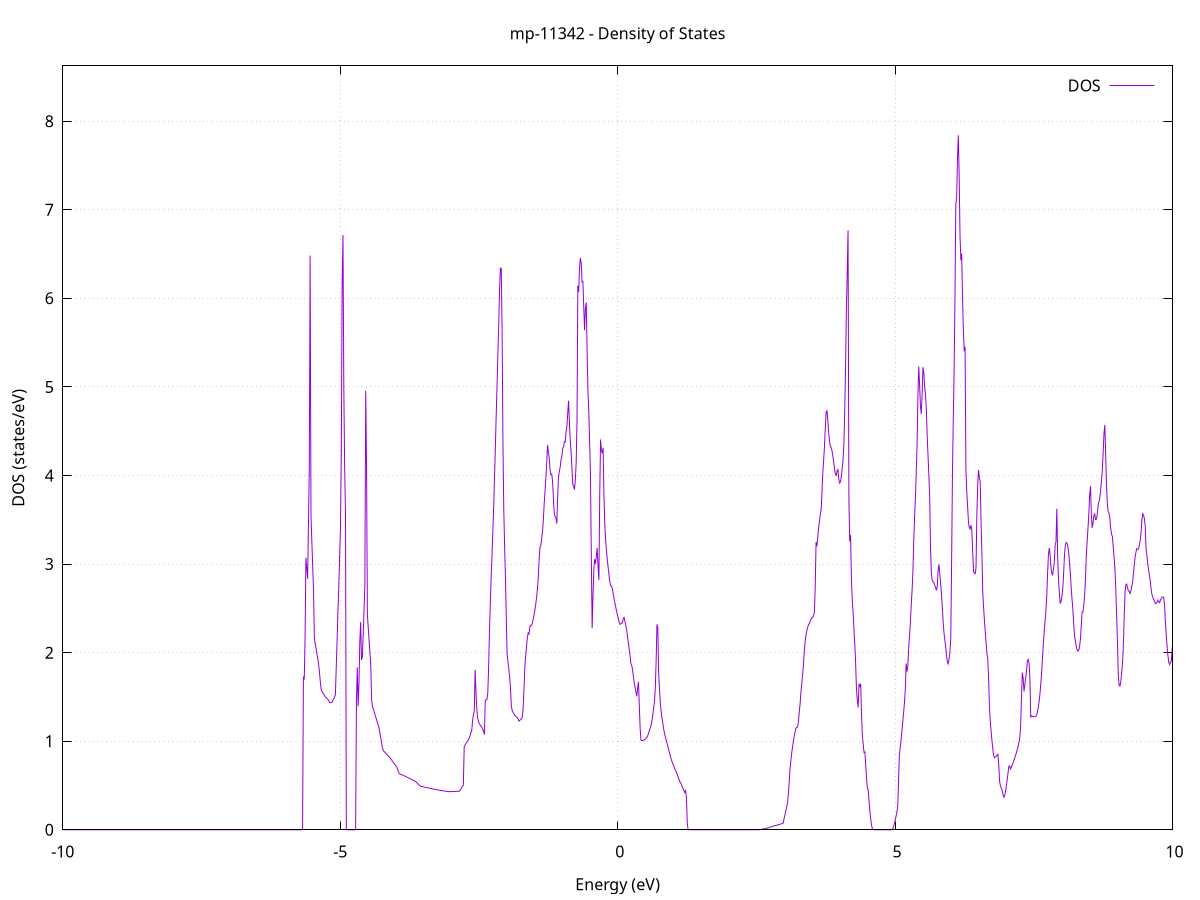set title 'mp-11342 - Density of States'
set xlabel 'Energy (eV)'
set ylabel 'DOS (states/eV)'
set grid
set xrange [-10:10]
set yrange [0:8.625]
set xzeroaxis lt -1
set terminal png size 800,600
set output 'mp-11342_dos_gnuplot.png'
plot '-' using 1:2 with lines title 'DOS'
-14.918000 0.000000
-14.902800 0.000000
-14.887700 0.000000
-14.872500 0.000000
-14.857300 0.000000
-14.842200 0.000000
-14.827000 0.000000
-14.811800 0.000000
-14.796600 0.000000
-14.781500 0.000000
-14.766300 0.000000
-14.751100 0.000000
-14.736000 0.000000
-14.720800 0.000000
-14.705600 0.000000
-14.690400 0.000000
-14.675300 0.000000
-14.660100 0.000000
-14.644900 0.000000
-14.629800 0.000000
-14.614600 0.000000
-14.599400 0.000000
-14.584200 0.000000
-14.569100 0.000000
-14.553900 0.000000
-14.538700 0.000000
-14.523500 0.000000
-14.508400 0.000000
-14.493200 0.000000
-14.478000 0.000000
-14.462900 0.000000
-14.447700 0.000000
-14.432500 0.000000
-14.417300 0.000000
-14.402200 0.000000
-14.387000 0.000000
-14.371800 0.000000
-14.356700 0.000000
-14.341500 0.000000
-14.326300 0.000000
-14.311100 0.000000
-14.296000 0.000000
-14.280800 0.000000
-14.265600 0.000000
-14.250500 0.000000
-14.235300 0.000000
-14.220100 0.000000
-14.204900 0.000000
-14.189800 0.000000
-14.174600 0.000000
-14.159400 0.000000
-14.144300 0.000000
-14.129100 0.000000
-14.113900 0.000000
-14.098700 0.000000
-14.083600 0.000000
-14.068400 0.000000
-14.053200 0.000000
-14.038100 0.000000
-14.022900 0.000000
-14.007700 0.000000
-13.992500 0.000000
-13.977400 0.000000
-13.962200 0.000000
-13.947000 0.000000
-13.931900 0.000000
-13.916700 0.000000
-13.901500 0.000000
-13.886300 0.000000
-13.871200 0.000000
-13.856000 0.000000
-13.840800 0.000000
-13.825700 0.000000
-13.810500 0.000000
-13.795300 0.000000
-13.780100 0.000000
-13.765000 0.000000
-13.749800 0.000000
-13.734600 0.000000
-13.719500 0.000000
-13.704300 0.000000
-13.689100 0.000000
-13.673900 0.000000
-13.658800 0.000000
-13.643600 0.000000
-13.628400 0.000000
-13.613300 0.000000
-13.598100 0.000000
-13.582900 0.000000
-13.567700 0.000000
-13.552600 0.000000
-13.537400 217.322900
-13.522200 25.692000
-13.507100 16.956600
-13.491900 14.582600
-13.476700 23.917200
-13.461500 52.432500
-13.446400 23.518900
-13.431200 36.843900
-13.416000 18.213000
-13.400800 13.084400
-13.385700 11.042200
-13.370500 9.347700
-13.355300 5.659400
-13.340200 4.090800
-13.325000 3.457600
-13.309800 111.935000
-13.294600 69.705600
-13.279500 142.794800
-13.264300 0.000000
-13.249100 0.000000
-13.234000 0.000000
-13.218800 0.000000
-13.203600 130.550900
-13.188400 13.966000
-13.173300 95.529400
-13.158100 0.000000
-13.142900 0.037900
-13.127800 3.424600
-13.112600 6.101100
-13.097400 9.943000
-13.082200 16.345500
-13.067100 32.097000
-13.051900 106.928700
-13.036700 0.000000
-13.021600 0.000000
-13.006400 0.000000
-12.991200 0.000000
-12.976000 0.000000
-12.960900 0.000000
-12.945700 0.000000
-12.930500 0.000000
-12.915400 0.000000
-12.900200 0.000000
-12.885000 0.000000
-12.869800 0.000000
-12.854700 0.000000
-12.839500 0.000000
-12.824300 0.000000
-12.809200 0.000000
-12.794000 0.000000
-12.778800 0.000000
-12.763600 0.000000
-12.748500 0.000000
-12.733300 0.000000
-12.718100 0.000000
-12.703000 0.000000
-12.687800 0.000000
-12.672600 0.000000
-12.657400 0.000000
-12.642300 0.000000
-12.627100 0.000000
-12.611900 0.000000
-12.596800 0.000000
-12.581600 0.000000
-12.566400 0.000000
-12.551200 0.000000
-12.536100 0.000000
-12.520900 0.000000
-12.505700 0.000000
-12.490600 0.000000
-12.475400 0.000000
-12.460200 0.000000
-12.445000 0.000000
-12.429900 0.000000
-12.414700 0.000000
-12.399500 0.000000
-12.384300 0.000000
-12.369200 0.000000
-12.354000 0.000000
-12.338800 0.000000
-12.323700 0.000000
-12.308500 0.000000
-12.293300 0.000000
-12.278100 0.000000
-12.263000 0.000000
-12.247800 0.000000
-12.232600 0.119900
-12.217500 0.387000
-12.202300 0.596100
-12.187100 0.715000
-12.171900 0.637000
-12.156800 0.679900
-12.141600 0.722800
-12.126400 0.750600
-12.111300 0.749700
-12.096100 0.726500
-12.080900 0.713100
-12.065700 0.717500
-12.050600 0.755700
-12.035400 0.958900
-12.020200 1.260800
-12.005100 1.457900
-11.989900 1.590200
-11.974700 1.496200
-11.959500 1.538900
-11.944400 1.580100
-11.929200 1.593000
-11.914000 1.585500
-11.898900 1.576200
-11.883700 1.587300
-11.868500 1.619900
-11.853300 1.652400
-11.838200 1.683600
-11.823000 1.698200
-11.807800 1.700400
-11.792700 1.696100
-11.777500 1.699200
-11.762300 1.712300
-11.747100 1.728200
-11.732000 1.747000
-11.716800 1.769500
-11.701600 1.792500
-11.686500 1.816300
-11.671300 1.837600
-11.656100 1.853200
-11.640900 1.864600
-11.625800 1.876900
-11.610600 1.894500
-11.595400 1.914400
-11.580300 1.934600
-11.565100 1.955500
-11.549900 1.977600
-11.534700 2.000500
-11.519600 2.023900
-11.504400 2.047200
-11.489200 2.070500
-11.474100 2.094100
-11.458900 2.117700
-11.443700 2.142000
-11.428500 2.172800
-11.413400 2.209100
-11.398200 2.245700
-11.383000 2.278800
-11.367900 2.311600
-11.352700 2.344500
-11.337500 2.377400
-11.322300 2.410400
-11.307200 2.443900
-11.292000 2.485000
-11.276800 2.531600
-11.261600 2.579600
-11.246500 2.623200
-11.231300 2.672800
-11.216100 2.744500
-11.201000 2.827700
-11.185800 2.900700
-11.170600 2.969800
-11.155400 3.038000
-11.140300 3.107400
-11.125100 3.181300
-11.109900 3.269500
-11.094800 3.379400
-11.079600 3.505800
-11.064400 3.623600
-11.049200 3.746900
-11.034100 3.958600
-11.018900 4.243000
-11.003700 4.533100
-10.988600 4.862100
-10.973400 5.391000
-10.958200 6.481900
-10.943000 6.533400
-10.927900 5.593300
-10.912700 5.870800
-10.897500 5.746300
-10.882400 6.436300
-10.867200 7.151100
-10.852000 7.074800
-10.836800 5.538300
-10.821700 5.359800
-10.806500 5.011400
-10.791300 5.336000
-10.776200 4.449900
-10.761000 3.594500
-10.745800 2.225600
-10.730600 2.148800
-10.715500 2.453400
-10.700300 2.003300
-10.685100 1.990800
-10.670000 0.000000
-10.654800 0.000000
-10.639600 0.000000
-10.624400 0.000000
-10.609300 0.000000
-10.594100 0.000000
-10.578900 0.000000
-10.563800 0.000000
-10.548600 0.000000
-10.533400 0.000000
-10.518200 0.000000
-10.503100 0.000000
-10.487900 0.000000
-10.472700 0.000000
-10.457600 0.000000
-10.442400 0.000000
-10.427200 0.000000
-10.412000 0.000000
-10.396900 0.000000
-10.381700 0.000000
-10.366500 0.000000
-10.351400 0.000000
-10.336200 0.000000
-10.321000 0.000000
-10.305800 0.000000
-10.290700 0.000000
-10.275500 0.000000
-10.260300 0.000000
-10.245200 0.000000
-10.230000 0.000000
-10.214800 0.000000
-10.199600 0.000000
-10.184500 0.000000
-10.169300 0.000000
-10.154100 0.000000
-10.138900 0.000000
-10.123800 0.000000
-10.108600 0.000000
-10.093400 0.000000
-10.078300 0.000000
-10.063100 0.000000
-10.047900 0.000000
-10.032700 0.000000
-10.017600 0.000000
-10.002400 0.000000
-9.987200 0.000000
-9.972100 0.000000
-9.956900 0.000000
-9.941700 0.000000
-9.926500 0.000000
-9.911400 0.000000
-9.896200 0.000000
-9.881000 0.000000
-9.865900 0.000000
-9.850700 0.000000
-9.835500 0.000000
-9.820300 0.000000
-9.805200 0.000000
-9.790000 0.000000
-9.774800 0.000000
-9.759700 0.000000
-9.744500 0.000000
-9.729300 0.000000
-9.714100 0.000000
-9.699000 0.000000
-9.683800 0.000000
-9.668600 0.000000
-9.653500 0.000000
-9.638300 0.000000
-9.623100 0.000000
-9.607900 0.000000
-9.592800 0.000000
-9.577600 0.000000
-9.562400 0.000000
-9.547300 0.000000
-9.532100 0.000000
-9.516900 0.000000
-9.501700 0.000000
-9.486600 0.000000
-9.471400 0.000000
-9.456200 0.000000
-9.441100 0.000000
-9.425900 0.000000
-9.410700 0.000000
-9.395500 0.000000
-9.380400 0.000000
-9.365200 0.000000
-9.350000 0.000000
-9.334900 0.000000
-9.319700 0.000000
-9.304500 0.000000
-9.289300 0.000000
-9.274200 0.000000
-9.259000 0.000000
-9.243800 0.000000
-9.228700 0.000000
-9.213500 0.000000
-9.198300 0.000000
-9.183100 0.000000
-9.168000 0.000000
-9.152800 0.000000
-9.137600 0.000000
-9.122400 0.000000
-9.107300 0.000000
-9.092100 0.000000
-9.076900 0.000000
-9.061800 0.000000
-9.046600 0.000000
-9.031400 0.000000
-9.016200 0.000000
-9.001100 0.000000
-8.985900 0.000000
-8.970700 0.000000
-8.955600 0.000000
-8.940400 0.000000
-8.925200 0.000000
-8.910000 0.000000
-8.894900 0.000000
-8.879700 0.000000
-8.864500 0.000000
-8.849400 0.000000
-8.834200 0.000000
-8.819000 0.000000
-8.803800 0.000000
-8.788700 0.000000
-8.773500 0.000000
-8.758300 0.000000
-8.743200 0.000000
-8.728000 0.000000
-8.712800 0.000000
-8.697600 0.000000
-8.682500 0.000000
-8.667300 0.000000
-8.652100 0.000000
-8.637000 0.000000
-8.621800 0.000000
-8.606600 0.000000
-8.591400 0.000000
-8.576300 0.000000
-8.561100 0.000000
-8.545900 0.000000
-8.530800 0.000000
-8.515600 0.000000
-8.500400 0.000000
-8.485200 0.000000
-8.470100 0.000000
-8.454900 0.000000
-8.439700 0.000000
-8.424600 0.000000
-8.409400 0.000000
-8.394200 0.000000
-8.379000 0.000000
-8.363900 0.000000
-8.348700 0.000000
-8.333500 0.000000
-8.318400 0.000000
-8.303200 0.000000
-8.288000 0.000000
-8.272800 0.000000
-8.257700 0.000000
-8.242500 0.000000
-8.227300 0.000000
-8.212200 0.000000
-8.197000 0.000000
-8.181800 0.000000
-8.166600 0.000000
-8.151500 0.000000
-8.136300 0.000000
-8.121100 0.000000
-8.106000 0.000000
-8.090800 0.000000
-8.075600 0.000000
-8.060400 0.000000
-8.045300 0.000000
-8.030100 0.000000
-8.014900 0.000000
-7.999700 0.000000
-7.984600 0.000000
-7.969400 0.000000
-7.954200 0.000000
-7.939100 0.000000
-7.923900 0.000000
-7.908700 0.000000
-7.893500 0.000000
-7.878400 0.000000
-7.863200 0.000000
-7.848000 0.000000
-7.832900 0.000000
-7.817700 0.000000
-7.802500 0.000000
-7.787300 0.000000
-7.772200 0.000000
-7.757000 0.000000
-7.741800 0.000000
-7.726700 0.000000
-7.711500 0.000000
-7.696300 0.000000
-7.681100 0.000000
-7.666000 0.000000
-7.650800 0.000000
-7.635600 0.000000
-7.620500 0.000000
-7.605300 0.000000
-7.590100 0.000000
-7.574900 0.000000
-7.559800 0.000000
-7.544600 0.000000
-7.529400 0.000000
-7.514300 0.000000
-7.499100 0.000000
-7.483900 0.000000
-7.468700 0.000000
-7.453600 0.000000
-7.438400 0.000000
-7.423200 0.000000
-7.408100 0.000000
-7.392900 0.000000
-7.377700 0.000000
-7.362500 0.000000
-7.347400 0.000000
-7.332200 0.000000
-7.317000 0.000000
-7.301900 0.000000
-7.286700 0.000000
-7.271500 0.000000
-7.256300 0.000000
-7.241200 0.000000
-7.226000 0.000000
-7.210800 0.000000
-7.195700 0.000000
-7.180500 0.000000
-7.165300 0.000000
-7.150100 0.000000
-7.135000 0.000000
-7.119800 0.000000
-7.104600 0.000000
-7.089500 0.000000
-7.074300 0.000000
-7.059100 0.000000
-7.043900 0.000000
-7.028800 0.000000
-7.013600 0.000000
-6.998400 0.000000
-6.983300 0.000000
-6.968100 0.000000
-6.952900 0.000000
-6.937700 0.000000
-6.922600 0.000000
-6.907400 0.000000
-6.892200 0.000000
-6.877000 0.000000
-6.861900 0.000000
-6.846700 0.000000
-6.831500 0.000000
-6.816400 0.000000
-6.801200 0.000000
-6.786000 0.000000
-6.770800 0.000000
-6.755700 0.000000
-6.740500 0.000000
-6.725300 0.000000
-6.710200 0.000000
-6.695000 0.000000
-6.679800 0.000000
-6.664600 0.000000
-6.649500 0.000000
-6.634300 0.000000
-6.619100 0.000000
-6.604000 0.000000
-6.588800 0.000000
-6.573600 0.000000
-6.558400 0.000000
-6.543300 0.000000
-6.528100 0.000000
-6.512900 0.000000
-6.497800 0.000000
-6.482600 0.000000
-6.467400 0.000000
-6.452200 0.000000
-6.437100 0.000000
-6.421900 0.000000
-6.406700 0.000000
-6.391600 0.000000
-6.376400 0.000000
-6.361200 0.000000
-6.346000 0.000000
-6.330900 0.000000
-6.315700 0.000000
-6.300500 0.000000
-6.285400 0.000000
-6.270200 0.000000
-6.255000 0.000000
-6.239800 0.000000
-6.224700 0.000000
-6.209500 0.000000
-6.194300 0.000000
-6.179200 0.000000
-6.164000 0.000000
-6.148800 0.000000
-6.133600 0.000000
-6.118500 0.000000
-6.103300 0.000000
-6.088100 0.000000
-6.073000 0.000000
-6.057800 0.000000
-6.042600 0.000000
-6.027400 0.000000
-6.012300 0.000000
-5.997100 0.000000
-5.981900 0.000000
-5.966800 0.000000
-5.951600 0.000000
-5.936400 0.000000
-5.921200 0.000000
-5.906100 0.000000
-5.890900 0.000000
-5.875700 0.000000
-5.860500 0.000000
-5.845400 0.000000
-5.830200 0.000000
-5.815000 0.000000
-5.799900 0.000000
-5.784700 0.000000
-5.769500 0.000000
-5.754300 0.000000
-5.739200 0.000000
-5.724000 0.000000
-5.708800 0.000000
-5.693700 0.000000
-5.678500 0.000000
-5.663300 1.729700
-5.648100 1.696600
-5.633000 2.187400
-5.617800 3.070900
-5.602600 2.953400
-5.587500 2.834200
-5.572300 3.444900
-5.557100 4.091400
-5.541900 6.484600
-5.526800 3.549800
-5.511600 3.259200
-5.496400 2.976700
-5.481300 2.706700
-5.466100 2.160800
-5.450900 2.103600
-5.435700 2.046400
-5.420600 1.989300
-5.405400 1.932100
-5.390200 1.875000
-5.375100 1.786800
-5.359900 1.680600
-5.344700 1.585000
-5.329500 1.560400
-5.314400 1.546100
-5.299200 1.531800
-5.284000 1.517600
-5.268900 1.503400
-5.253700 1.491700
-5.238500 1.481300
-5.223300 1.470900
-5.208200 1.460500
-5.193000 1.437000
-5.177800 1.435800
-5.162700 1.435900
-5.147500 1.440200
-5.132300 1.459600
-5.117100 1.480300
-5.102000 1.500900
-5.086800 1.525400
-5.071600 1.836100
-5.056500 2.131800
-5.041300 2.465900
-5.026100 2.753900
-5.010900 3.058900
-4.995800 3.414100
-4.980600 4.225600
-4.965400 6.146700
-4.950300 6.714400
-4.935100 4.980500
-4.919900 4.085400
-4.904700 3.581500
-4.889600 0.000000
-4.874400 0.000000
-4.859200 0.000000
-4.844100 0.000000
-4.828900 0.000000
-4.813700 0.000000
-4.798500 0.000000
-4.783400 0.000000
-4.768200 0.000000
-4.753000 0.000000
-4.737800 0.000000
-4.722700 0.000000
-4.707500 1.446200
-4.692300 1.834100
-4.677200 1.393600
-4.662000 1.656300
-4.646800 2.123300
-4.631600 2.345400
-4.616500 1.918500
-4.601300 1.947800
-4.586100 2.202900
-4.571000 2.485300
-4.555800 2.768000
-4.540600 4.957300
-4.525400 4.081300
-4.510300 2.430400
-4.495100 2.283500
-4.479900 2.139500
-4.464800 1.999600
-4.449600 1.865500
-4.434400 1.468400
-4.419200 1.394300
-4.404100 1.363200
-4.388900 1.332100
-4.373700 1.301000
-4.358600 1.269900
-4.343400 1.238800
-4.328200 1.207800
-4.313000 1.176700
-4.297900 1.140600
-4.282700 1.088500
-4.267500 1.032300
-4.252400 0.976000
-4.237200 0.920600
-4.222000 0.892700
-4.206800 0.882500
-4.191700 0.872200
-4.176500 0.862000
-4.161300 0.851800
-4.146200 0.841500
-4.131000 0.831300
-4.115800 0.821000
-4.100600 0.810200
-4.085500 0.798200
-4.070300 0.785000
-4.055100 0.771900
-4.040000 0.758800
-4.024800 0.745700
-4.009600 0.732600
-3.994400 0.719500
-3.979300 0.706400
-3.964100 0.682100
-3.948900 0.649100
-3.933800 0.633700
-3.918600 0.629500
-3.903400 0.625300
-3.888200 0.621100
-3.873100 0.616900
-3.857900 0.612700
-3.842700 0.608300
-3.827600 0.603700
-3.812400 0.599000
-3.797200 0.594300
-3.782000 0.589600
-3.766900 0.584900
-3.751700 0.580200
-3.736500 0.575500
-3.721400 0.570800
-3.706200 0.566000
-3.691000 0.561300
-3.675800 0.556600
-3.660700 0.551900
-3.645500 0.546400
-3.630300 0.538800
-3.615100 0.529100
-3.600000 0.519300
-3.584800 0.509500
-3.569600 0.499700
-3.554500 0.492600
-3.539300 0.489700
-3.524100 0.487600
-3.508900 0.485500
-3.493800 0.483500
-3.478600 0.481400
-3.463400 0.479400
-3.448300 0.477300
-3.433100 0.475200
-3.417900 0.473200
-3.402700 0.471100
-3.387600 0.469100
-3.372400 0.467000
-3.357200 0.464900
-3.342100 0.462900
-3.326900 0.460800
-3.311700 0.458700
-3.296500 0.456800
-3.281400 0.455100
-3.266200 0.453300
-3.251000 0.451500
-3.235900 0.449700
-3.220700 0.447900
-3.205500 0.446100
-3.190300 0.444300
-3.175200 0.442500
-3.160000 0.440000
-3.144800 0.439600
-3.129700 0.438300
-3.114500 0.436900
-3.099300 0.435600
-3.084100 0.434300
-3.069000 0.433000
-3.053800 0.431600
-3.038600 0.430400
-3.023500 0.430100
-3.008300 0.430500
-2.993100 0.431000
-2.977900 0.431500
-2.962800 0.432000
-2.947600 0.432500
-2.932400 0.432900
-2.917300 0.433400
-2.902100 0.433900
-2.886900 0.434300
-2.871700 0.434800
-2.856600 0.435500
-2.841400 0.444500
-2.826200 0.458600
-2.811100 0.475600
-2.795900 0.494300
-2.780700 0.505100
-2.765500 0.939000
-2.750400 0.957400
-2.735200 0.973400
-2.720000 0.987300
-2.704900 1.001200
-2.689700 1.015100
-2.674500 1.036800
-2.659300 1.063900
-2.644200 1.095200
-2.629000 1.127300
-2.613800 1.232900
-2.598600 1.307000
-2.583500 1.340000
-2.568300 1.807100
-2.553100 1.552200
-2.538000 1.360000
-2.522800 1.262800
-2.507600 1.217200
-2.492400 1.199100
-2.477300 1.182400
-2.462100 1.167800
-2.446900 1.157500
-2.431800 1.136400
-2.416600 1.112600
-2.401400 1.074700
-2.386200 1.463800
-2.371100 1.465600
-2.355900 1.470300
-2.340700 1.541000
-2.325600 1.828700
-2.310400 2.230300
-2.295200 2.547800
-2.280000 2.836000
-2.264900 3.089000
-2.249700 3.358500
-2.234500 3.643400
-2.219400 3.967600
-2.204200 4.310000
-2.189000 4.675700
-2.173800 5.008900
-2.158700 5.372200
-2.143500 5.682800
-2.128300 6.100000
-2.113200 6.341300
-2.098000 6.338100
-2.082800 5.675700
-2.067600 4.403100
-2.052500 3.624100
-2.037300 3.200700
-2.022100 2.845500
-2.007000 2.386500
-1.991800 1.984300
-1.976600 1.897800
-1.961400 1.817600
-1.946300 1.716200
-1.931100 1.605300
-1.915900 1.401800
-1.900800 1.346500
-1.885600 1.327100
-1.870400 1.310600
-1.855200 1.296700
-1.840100 1.284800
-1.824900 1.274700
-1.809700 1.264900
-1.794600 1.254000
-1.779400 1.226700
-1.764200 1.235300
-1.749000 1.243900
-1.733900 1.255100
-1.718700 1.274400
-1.703500 1.364400
-1.688400 1.582300
-1.673200 1.828800
-1.658000 1.965200
-1.642800 2.062900
-1.627700 2.165500
-1.612500 2.222600
-1.597300 2.210300
-1.582200 2.292000
-1.567000 2.308700
-1.551800 2.307000
-1.536600 2.333200
-1.521500 2.376800
-1.506300 2.428100
-1.491100 2.485000
-1.475900 2.546100
-1.460800 2.624900
-1.445600 2.720800
-1.430400 2.840400
-1.415300 3.051100
-1.400100 3.191600
-1.384900 3.207400
-1.369700 3.286300
-1.354600 3.362000
-1.339400 3.493500
-1.324200 3.680600
-1.309100 3.813300
-1.293900 3.963900
-1.278700 4.141000
-1.263500 4.342800
-1.248400 4.261600
-1.233200 4.198000
-1.218000 4.070000
-1.202900 4.012800
-1.187700 4.017100
-1.172500 3.935000
-1.157300 3.730500
-1.142200 3.575400
-1.127000 3.534900
-1.111800 3.520100
-1.096700 3.457800
-1.081500 3.754700
-1.066300 3.982000
-1.051100 4.048300
-1.036000 4.091700
-1.020800 4.177500
-1.005600 4.215400
-0.990500 4.303300
-0.975300 4.324800
-0.960100 4.383200
-0.944900 4.378900
-0.929800 4.489400
-0.914600 4.556400
-0.899400 4.706900
-0.884300 4.844300
-0.869100 4.589900
-0.853900 4.395300
-0.838700 4.265200
-0.823600 4.072400
-0.808400 3.900200
-0.793200 3.880600
-0.778100 3.840300
-0.762900 3.951700
-0.747700 4.138900
-0.732500 4.596500
-0.717400 6.144600
-0.702200 6.072700
-0.687000 6.338200
-0.671900 6.455700
-0.656700 6.402200
-0.641500 6.185500
-0.626300 6.190700
-0.611200 5.909500
-0.596000 5.640900
-0.580800 5.886600
-0.565700 5.954600
-0.550500 5.419500
-0.535300 4.958400
-0.520100 4.722300
-0.505000 4.373900
-0.489800 4.016300
-0.474600 3.085500
-0.459500 2.274500
-0.444300 2.638400
-0.429100 2.944500
-0.413900 3.055200
-0.398800 3.003700
-0.383600 3.088800
-0.368400 3.182700
-0.353200 2.971200
-0.338100 2.821600
-0.322900 3.772400
-0.307700 4.407200
-0.292600 4.283900
-0.277400 4.250600
-0.262200 4.313600
-0.247000 3.774600
-0.231900 3.447200
-0.216700 3.276500
-0.201500 3.148900
-0.186400 3.049600
-0.171200 2.960600
-0.156000 2.878800
-0.140800 2.800900
-0.125700 2.756200
-0.110500 2.751000
-0.095300 2.723500
-0.080200 2.666300
-0.065000 2.613000
-0.049800 2.563500
-0.034600 2.514800
-0.019500 2.468200
-0.004300 2.425900
0.010900 2.392900
0.026000 2.349000
0.041200 2.319200
0.056400 2.324300
0.071600 2.335800
0.086700 2.336400
0.101900 2.388400
0.117100 2.397200
0.132200 2.350300
0.147400 2.305500
0.162600 2.256000
0.177800 2.181800
0.192900 2.107500
0.208100 2.033200
0.223300 1.969600
0.238400 1.875300
0.253600 1.856800
0.268800 1.806200
0.284000 1.724700
0.299100 1.658400
0.314300 1.606800
0.329500 1.556300
0.344600 1.506600
0.359800 1.595600
0.375000 1.671700
0.390200 1.408400
0.405300 1.145900
0.420500 1.010300
0.435700 1.005900
0.450800 1.008200
0.466000 1.011200
0.481200 1.015900
0.496400 1.022200
0.511500 1.030400
0.526700 1.041200
0.541900 1.061500
0.557000 1.089600
0.572200 1.121100
0.587400 1.149900
0.602600 1.181300
0.617700 1.227100
0.632900 1.295700
0.648100 1.369200
0.663300 1.443800
0.678400 1.592100
0.693600 1.899600
0.708800 2.319700
0.723900 2.279800
0.739100 1.771500
0.754300 1.584400
0.769500 1.426300
0.784600 1.332200
0.799800 1.262200
0.815000 1.195300
0.830100 1.136200
0.845300 1.086700
0.860500 1.048300
0.875700 1.011300
0.890800 0.975300
0.906000 0.942000
0.921200 0.901500
0.936300 0.863000
0.951500 0.826200
0.966700 0.795600
0.981900 0.766800
0.997000 0.741100
1.012200 0.716800
1.027400 0.693200
1.042500 0.670800
1.057700 0.650900
1.072900 0.630100
1.088100 0.600400
1.103200 0.571100
1.118400 0.549500
1.133600 0.531300
1.148700 0.512800
1.163900 0.485800
1.179100 0.466500
1.194300 0.446000
1.209400 0.421400
1.224600 0.442000
1.239800 0.365900
1.254900 0.075900
1.270100 0.000000
1.285300 0.000000
1.300500 0.000000
1.315600 0.000000
1.330800 0.000000
1.346000 0.000000
1.361100 0.000000
1.376300 0.000000
1.391500 0.000000
1.406700 0.000000
1.421800 0.000000
1.437000 0.000000
1.452200 0.000000
1.467300 0.000000
1.482500 0.000000
1.497700 0.000000
1.512900 0.000000
1.528000 0.000000
1.543200 0.000000
1.558400 0.000000
1.573500 0.000000
1.588700 0.000000
1.603900 0.000000
1.619100 0.000000
1.634200 0.000000
1.649400 0.000000
1.664600 0.000000
1.679700 0.000000
1.694900 0.000000
1.710100 0.000000
1.725300 0.000000
1.740400 0.000000
1.755600 0.000000
1.770800 0.000000
1.786000 0.000000
1.801100 0.000000
1.816300 0.000000
1.831500 0.000000
1.846600 0.000000
1.861800 0.000000
1.877000 0.000000
1.892200 0.000000
1.907300 0.000000
1.922500 0.000000
1.937700 0.000000
1.952800 0.000000
1.968000 0.000000
1.983200 0.000000
1.998400 0.000000
2.013500 0.000000
2.028700 0.000000
2.043900 0.000000
2.059000 0.000000
2.074200 0.000000
2.089400 0.000000
2.104600 0.000000
2.119700 0.000000
2.134900 0.000000
2.150100 0.000000
2.165200 0.000000
2.180400 0.000000
2.195600 0.000000
2.210800 0.000000
2.225900 0.000000
2.241100 0.000000
2.256300 0.000000
2.271400 0.000000
2.286600 0.000000
2.301800 0.000000
2.317000 0.000000
2.332100 0.000000
2.347300 0.000000
2.362500 0.000000
2.377600 0.000000
2.392800 0.000000
2.408000 0.000000
2.423200 0.000000
2.438300 0.000000
2.453500 0.000000
2.468700 0.000000
2.483800 0.000000
2.499000 0.000000
2.514200 0.000000
2.529400 0.000000
2.544500 0.000500
2.559700 0.001800
2.574900 0.003200
2.590000 0.004800
2.605200 0.006600
2.620400 0.008400
2.635600 0.010400
2.650700 0.012500
2.665900 0.014800
2.681100 0.017200
2.696200 0.019700
2.711400 0.022400
2.726600 0.025200
2.741800 0.028100
2.756900 0.031200
2.772100 0.034400
2.787300 0.037900
2.802500 0.041500
2.817600 0.044600
2.832800 0.045900
2.848000 0.048000
2.863100 0.050600
2.878300 0.053400
2.893500 0.056200
2.908700 0.059100
2.923800 0.062000
2.939000 0.065000
2.954200 0.068000
2.969300 0.071100
2.984500 0.077000
2.999700 0.126700
3.014900 0.166800
3.030000 0.209500
3.045200 0.252600
3.060400 0.299600
3.075500 0.394000
3.090700 0.525500
3.105900 0.680900
3.121100 0.776900
3.136200 0.861700
3.151400 0.931000
3.166600 0.993000
3.181700 1.050400
3.196900 1.104600
3.212100 1.145500
3.227300 1.156800
3.242400 1.161100
3.257600 1.217600
3.272800 1.328200
3.287900 1.418600
3.303100 1.553900
3.318300 1.649400
3.333500 1.753400
3.348600 1.862600
3.363800 2.010700
3.379000 2.125300
3.394100 2.197400
3.409300 2.246400
3.424500 2.284200
3.439700 2.314200
3.454800 2.328800
3.470000 2.350200
3.485200 2.377800
3.500300 2.394200
3.515500 2.399500
3.530700 2.418600
3.545900 2.454500
3.561000 2.741600
3.576200 3.249500
3.591400 3.200300
3.606500 3.300300
3.621700 3.398800
3.636900 3.482400
3.652100 3.557300
3.667200 3.615800
3.682400 3.802900
3.697600 4.034600
3.712700 4.170700
3.727900 4.331400
3.743100 4.541900
3.758300 4.719500
3.773400 4.730600
3.788600 4.616300
3.803800 4.485100
3.818900 4.382800
3.834100 4.337000
3.849300 4.312500
3.864500 4.275800
3.879600 4.215600
3.894800 4.143500
3.910000 4.070000
3.925200 4.009000
3.940300 4.000200
3.955500 4.056900
3.970700 4.066100
3.985800 3.958300
4.001000 3.914100
4.016200 3.928000
4.031400 3.990400
4.046500 4.069600
4.061700 4.172600
4.076900 4.343600
4.092000 4.712800
4.107200 5.218500
4.122400 5.861900
4.137600 6.295700
4.152700 6.768400
4.167900 3.722800
4.183100 3.256700
4.198200 3.329100
4.213400 2.830700
4.228600 2.584500
4.243800 2.453300
4.258900 2.267100
4.274100 2.100900
4.289300 1.878100
4.304400 1.582500
4.319600 1.462100
4.334800 1.380400
4.350000 1.648000
4.365100 1.610600
4.380300 1.650500
4.395500 1.293600
4.410600 1.058400
4.425800 0.963700
4.441000 0.872000
4.456200 0.878400
4.471300 0.723200
4.486500 0.580800
4.501700 0.459700
4.516800 0.449300
4.532000 0.314800
4.547200 0.203300
4.562400 0.115400
4.577500 0.048600
4.592700 0.006100
4.607900 0.000000
4.623000 0.000000
4.638200 0.000000
4.653400 0.000000
4.668600 0.000000
4.683700 0.000000
4.698900 0.000000
4.714100 0.000000
4.729200 0.000000
4.744400 0.000000
4.759600 0.000000
4.774800 0.000000
4.789900 0.000000
4.805100 0.000000
4.820300 0.000000
4.835400 0.000000
4.850600 0.000000
4.865800 0.000000
4.881000 0.000000
4.896100 0.000000
4.911300 0.000000
4.926500 0.000000
4.941600 0.001100
4.956800 0.010500
4.972000 0.034200
4.987200 0.068500
5.002300 0.107700
5.017500 0.151900
5.032700 0.201000
5.047900 0.263000
5.063000 0.565100
5.078200 0.840100
5.093400 0.931600
5.108500 1.020000
5.123700 1.113800
5.138900 1.219900
5.154100 1.323800
5.169200 1.435500
5.184400 1.583300
5.199600 1.878100
5.214700 1.785900
5.229900 1.848800
5.245100 2.053100
5.260300 2.183200
5.275400 2.334500
5.290600 2.531400
5.305800 2.692700
5.320900 2.898500
5.336100 3.252900
5.351300 3.526100
5.366500 3.746300
5.381600 4.031300
5.396800 4.355600
5.412000 4.904900
5.427100 5.229000
5.442300 5.016700
5.457500 4.783100
5.472700 4.695100
5.487800 4.925800
5.503000 5.223100
5.518200 5.160000
5.533300 4.997300
5.548500 4.915000
5.563700 4.749100
5.578900 4.446100
5.594000 4.225200
5.609200 3.998800
5.624400 3.738700
5.639500 3.178500
5.654700 2.890300
5.669900 2.811300
5.685100 2.799500
5.700200 2.789600
5.715400 2.760200
5.730600 2.732700
5.745700 2.703500
5.760900 2.751800
5.776100 2.933900
5.791300 2.994700
5.806400 2.887200
5.821600 2.780100
5.836800 2.653400
5.851900 2.511300
5.867100 2.340600
5.882300 2.222400
5.897500 2.137600
5.912600 2.062500
5.927800 1.962200
5.943000 1.892500
5.958100 1.873100
5.973300 1.932000
5.988500 2.001200
6.003700 2.165500
6.018800 3.006400
6.034000 4.007200
6.049200 4.642300
6.064400 5.190400
6.079500 5.987000
6.094700 7.064500
6.109900 7.135800
6.125000 7.584200
6.140200 7.841300
6.155400 7.364800
6.170600 6.704900
6.185700 6.429700
6.200900 6.504300
6.216100 6.004200
6.231200 5.637900
6.246400 5.402400
6.261600 5.452000
6.276800 4.069000
6.291900 3.821200
6.307100 3.654900
6.322300 3.480700
6.337400 3.412300
6.352600 3.395500
6.367800 3.439200
6.383000 3.391000
6.398100 3.150500
6.413300 2.915400
6.428500 2.895900
6.443600 2.890700
6.458800 2.955200
6.474000 3.561000
6.489200 3.884000
6.504300 4.063200
6.519500 3.978100
6.534700 3.925700
6.549800 3.464800
6.565000 3.111300
6.580200 2.684300
6.595400 2.511600
6.610500 2.363000
6.625700 2.233300
6.640900 2.109100
6.656000 1.989100
6.671200 1.933500
6.686400 1.683200
6.701600 1.376500
6.716700 1.217200
6.731900 1.105700
6.747100 1.001400
6.762200 0.904600
6.777400 0.836700
6.792600 0.813500
6.807800 0.822600
6.822900 0.828600
6.838100 0.841800
6.853300 0.852300
6.868400 0.736800
6.883600 0.545400
6.898800 0.497900
6.914000 0.473000
6.929100 0.441400
6.944300 0.400600
6.959500 0.367500
6.974600 0.382200
6.989800 0.432700
7.005000 0.492600
7.020200 0.565300
7.035300 0.639300
7.050500 0.714600
7.065700 0.721600
7.080800 0.686800
7.096000 0.707900
7.111200 0.730400
7.126400 0.754800
7.141500 0.781600
7.156700 0.810700
7.171900 0.840400
7.187100 0.873300
7.202200 0.907100
7.217400 0.935900
7.232600 0.986200
7.247700 1.041700
7.262900 1.163200
7.278100 1.501500
7.293300 1.773300
7.308400 1.714800
7.323600 1.561000
7.338800 1.639400
7.353900 1.712800
7.369100 1.790200
7.384300 1.905800
7.399500 1.923000
7.414600 1.882500
7.429800 1.717900
7.445000 1.274400
7.460100 1.286900
7.475300 1.278900
7.490500 1.277700
7.505700 1.277300
7.520800 1.277800
7.536000 1.280700
7.551200 1.295200
7.566300 1.333300
7.581500 1.382800
7.596700 1.451000
7.611900 1.538100
7.627000 1.652300
7.642200 1.786000
7.657400 1.940700
7.672500 2.102100
7.687700 2.238400
7.702900 2.355700
7.718100 2.468500
7.733200 2.631900
7.748400 2.888900
7.763600 3.105500
7.778700 3.181300
7.793900 3.109900
7.809100 2.972900
7.824300 2.899400
7.839400 2.871900
7.854600 2.945700
7.869800 3.020300
7.884900 3.213000
7.900100 3.251800
7.915300 3.624800
7.930500 3.079300
7.945600 2.835400
7.960800 2.673200
7.976000 2.559100
7.991100 2.574100
8.006300 2.630600
8.021500 2.711800
8.036700 2.875200
8.051800 3.085900
8.067000 3.200900
8.082200 3.244700
8.097300 3.234600
8.112500 3.205100
8.127700 3.133900
8.142900 3.021800
8.158000 2.909800
8.173200 2.738600
8.188400 2.611800
8.203500 2.496300
8.218700 2.327700
8.233900 2.196600
8.249100 2.131600
8.264200 2.073900
8.279400 2.034500
8.294600 2.018200
8.309800 2.024700
8.324900 2.067100
8.340100 2.150200
8.355300 2.300600
8.370400 2.460400
8.385600 2.459200
8.400800 2.538600
8.416000 2.644000
8.431100 2.829000
8.446300 3.087500
8.461500 3.251500
8.476600 3.401700
8.491800 3.566200
8.507000 3.778600
8.522200 3.880600
8.537300 3.568300
8.552500 3.407700
8.567700 3.463400
8.582800 3.545600
8.598000 3.571000
8.613200 3.503700
8.628400 3.506200
8.643500 3.560500
8.658700 3.659600
8.673900 3.701500
8.689000 3.743700
8.704200 3.836500
8.719400 3.938200
8.734600 4.051900
8.749700 4.249000
8.764900 4.474300
8.780100 4.571500
8.795200 4.250300
8.810400 3.897400
8.825600 3.677500
8.840800 3.593300
8.855900 3.576400
8.871100 3.516500
8.886300 3.404200
8.901400 3.338600
8.916600 3.310500
8.931800 3.194800
8.947000 3.076800
8.962100 2.952600
8.977300 2.734700
8.992500 2.434800
9.007600 2.121300
9.022800 1.751600
9.038000 1.632000
9.053200 1.622800
9.068300 1.673600
9.083500 1.769800
9.098700 1.875800
9.113800 2.070000
9.129000 2.394000
9.144200 2.688600
9.159400 2.764600
9.174500 2.774500
9.189700 2.733000
9.204900 2.698400
9.220000 2.695500
9.235200 2.666800
9.250400 2.694200
9.265600 2.746000
9.280700 2.797900
9.295900 2.889700
9.311100 2.991200
9.326300 3.078000
9.341400 3.136800
9.356600 3.174100
9.371800 3.167100
9.386900 3.169000
9.402100 3.211000
9.417300 3.266900
9.432500 3.350500
9.447600 3.494800
9.462800 3.568000
9.478000 3.552900
9.493100 3.511500
9.508300 3.437000
9.523500 3.173000
9.538700 3.100800
9.553800 3.003900
9.569000 2.939700
9.584200 2.870000
9.599300 2.807200
9.614500 2.716500
9.629700 2.655400
9.644900 2.627000
9.660000 2.605300
9.675200 2.583800
9.690400 2.553500
9.705500 2.553900
9.720700 2.568600
9.735900 2.592400
9.751100 2.576300
9.766200 2.564800
9.781400 2.590400
9.796600 2.613400
9.811700 2.626400
9.826900 2.629900
9.842100 2.625200
9.857300 2.533000
9.872400 2.333300
9.887600 2.197400
9.902800 2.071400
9.917900 1.964900
9.933100 1.889800
9.948300 1.866500
9.963500 1.891100
9.978600 1.906200
9.993800 2.048400
10.009000 2.124300
10.024100 2.158800
10.039300 2.210000
10.054500 2.296900
10.069700 2.339600
10.084800 2.378500
10.100000 2.430200
10.115200 2.495700
10.130300 2.580200
10.145500 2.624700
10.160700 2.631300
10.175900 2.673400
10.191000 2.777400
10.206200 2.937700
10.221400 3.046600
10.236500 3.054000
10.251700 3.127900
10.266900 3.140500
10.282100 3.020300
10.297200 2.798700
10.312400 2.609100
10.327600 2.575000
10.342700 2.522100
10.357900 2.449200
10.373100 2.389400
10.388300 2.320300
10.403400 2.234100
10.418600 2.156700
10.433800 2.111800
10.449000 2.128800
10.464100 2.165100
10.479300 2.179500
10.494500 2.197500
10.509600 2.249300
10.524800 2.360100
10.540000 2.511200
10.555200 2.656200
10.570300 2.759100
10.585500 2.874700
10.600700 3.011600
10.615800 3.163200
10.631000 3.320800
10.646200 3.453100
10.661400 3.569800
10.676500 3.757200
10.691700 3.993000
10.706900 4.228100
10.722000 4.448600
10.737200 4.393600
10.752400 4.017200
10.767600 3.771200
10.782700 3.711400
10.797900 3.655300
10.813100 3.575600
10.828200 3.597600
10.843400 3.585700
10.858600 3.545100
10.873800 3.456900
10.888900 2.597300
10.904100 2.432200
10.919300 2.330600
10.934400 2.239000
10.949600 2.203100
10.964800 2.174700
10.980000 2.065300
10.995100 1.904500
11.010300 1.798000
11.025500 1.668800
11.040600 1.609200
11.055800 1.632500
11.071000 1.691700
11.086200 1.796900
11.101300 1.857500
11.116500 1.852200
11.131700 1.917000
11.146800 1.972600
11.162000 2.067300
11.177200 2.208200
11.192400 2.512500
11.207500 2.560500
11.222700 2.672100
11.237900 2.718800
11.253000 2.773100
11.268200 2.870900
11.283400 3.081200
11.298600 3.118000
11.313700 2.839800
11.328900 2.814100
11.344100 2.814500
11.359200 2.847500
11.374400 2.910100
11.389600 3.023100
11.404800 3.136600
11.419900 3.163800
11.435100 3.142900
11.450300 3.094600
11.465400 3.073300
11.480600 3.055400
11.495800 3.047400
11.511000 3.074300
11.526100 3.172500
11.541300 3.298300
11.556500 3.314900
11.571700 3.330900
11.586800 3.292400
11.602000 3.200800
11.617200 3.250500
11.632300 3.273300
11.647500 3.235500
11.662700 3.171900
11.677900 3.141000
11.693000 3.145600
11.708200 3.206500
11.723400 3.306700
11.738500 3.335200
11.753700 3.171200
11.768900 2.906100
11.784100 2.667400
11.799200 2.680200
11.814400 2.760300
11.829600 2.680700
11.844700 2.686400
11.859900 2.655100
11.875100 2.613500
11.890300 2.621000
11.905400 2.674400
11.920600 2.730200
11.935800 2.803400
11.950900 2.885700
11.966100 3.051800
11.981300 3.644300
11.996500 4.248900
12.011600 4.350000
12.026800 3.804500
12.042000 3.549400
12.057100 3.474400
12.072300 3.431300
12.087500 3.389600
12.102700 3.312900
12.117800 3.193800
12.133000 3.102900
12.148200 3.020300
12.163300 2.930400
12.178500 2.864000
12.193700 2.837900
12.208900 2.828400
12.224000 2.835100
12.239200 2.856400
12.254400 2.918700
12.269500 2.960500
12.284700 3.026900
12.299900 3.155800
12.315100 3.321400
12.330200 3.471100
12.345400 3.569100
12.360600 3.594100
12.375700 3.575200
12.390900 3.489100
12.406100 3.373800
12.421300 3.192300
12.436400 2.976800
12.451600 2.778300
12.466800 2.649200
12.481900 2.506200
12.497100 2.400400
12.512300 2.338600
12.527500 2.236700
12.542600 2.146500
12.557800 1.997700
12.573000 1.989000
12.588200 1.978800
12.603300 1.992100
12.618500 1.928300
12.633700 1.826500
12.648800 1.772400
12.664000 1.729200
12.679200 1.694600
12.694400 1.664500
12.709500 1.637800
12.724700 1.614600
12.739900 1.591400
12.755000 1.568500
12.770200 1.544000
12.785400 1.521200
12.800600 1.507600
12.815700 1.498500
12.830900 1.493000
12.846100 1.491100
12.861200 1.493600
12.876400 1.510400
12.891600 1.563200
12.906800 1.561500
12.921900 1.533800
12.937100 1.505600
12.952300 1.482800
12.967400 1.475000
12.982600 1.455200
12.997800 1.425900
13.013000 1.393700
13.028100 1.360200
13.043300 1.329900
13.058500 1.299200
13.073600 1.273600
13.088800 1.249400
13.104000 1.222400
13.119200 1.190600
13.134300 1.155600
13.149500 1.106000
13.164700 1.056000
13.179800 1.007500
13.195000 0.963900
13.210200 0.925000
13.225400 0.889200
13.240500 0.860000
13.255700 0.836400
13.270900 0.807700
13.286000 0.778300
13.301200 0.748400
13.316400 0.715600
13.331600 0.680200
13.346700 0.644400
13.361900 0.612600
13.377100 0.562800
13.392200 0.489700
13.407400 0.443200
13.422600 0.405200
13.437800 0.373500
13.452900 0.348200
13.468100 0.327200
13.483300 0.308600
13.498400 0.290300
13.513600 0.271700
13.528800 0.252600
13.544000 0.235500
13.559100 0.224200
13.574300 0.213000
13.589500 0.203600
13.604600 0.195000
13.619800 0.186600
13.635000 0.178600
13.650200 0.171000
13.665300 0.163500
13.680500 0.156300
13.695700 0.149800
13.710900 0.144000
13.726000 0.139100
13.741200 0.135900
13.756400 0.132900
13.771500 0.130100
13.786700 0.127400
13.801900 0.124400
13.817100 0.119100
13.832200 0.113500
13.847400 0.107100
13.862600 0.099400
13.877700 0.090600
13.892900 0.081800
13.908100 0.073400
13.923300 0.065500
13.938400 0.057700
13.953600 0.042600
13.968800 0.006000
13.983900 0.003900
13.999100 0.002200
14.014300 0.001000
14.029500 0.000300
14.044600 0.000000
14.059800 0.000000
14.075000 0.000000
14.090100 0.000000
14.105300 0.000000
14.120500 0.000000
14.135700 0.000000
14.150800 0.000000
14.166000 0.000000
14.181200 0.000000
14.196300 0.000000
14.211500 0.000000
14.226700 0.000000
14.241900 0.000000
14.257000 0.000000
14.272200 0.000000
14.287400 0.000000
14.302500 0.000000
14.317700 0.000000
14.332900 0.000000
14.348100 0.000000
14.363200 0.000000
14.378400 0.000000
14.393600 0.000000
14.408700 0.000000
14.423900 0.000000
14.439100 0.000000
14.454300 0.000000
14.469400 0.000000
14.484600 0.000000
14.499800 0.000000
14.514900 0.000000
14.530100 0.000000
14.545300 0.000000
14.560500 0.000000
14.575600 0.000000
14.590800 0.000000
14.606000 0.000000
14.621100 0.000000
14.636300 0.000000
14.651500 0.000000
14.666700 0.000000
14.681800 0.000000
14.697000 0.000000
14.712200 0.000000
14.727300 0.000000
14.742500 0.000000
14.757700 0.000000
14.772900 0.000000
14.788000 0.000000
14.803200 0.000000
14.818400 0.000000
14.833600 0.000000
14.848700 0.000000
14.863900 0.000000
14.879100 0.000000
14.894200 0.000000
14.909400 0.000000
14.924600 0.000000
14.939800 0.000000
14.954900 0.000000
14.970100 0.000000
14.985300 0.000000
15.000400 0.000000
15.015600 0.000000
15.030800 0.000000
15.046000 0.000000
15.061100 0.000000
15.076300 0.000000
15.091500 0.000000
15.106600 0.000000
15.121800 0.000000
15.137000 0.000000
15.152200 0.000000
15.167300 0.000000
15.182500 0.000000
15.197700 0.000000
15.212800 0.000000
15.228000 0.000000
15.243200 0.000000
15.258400 0.000000
15.273500 0.000000
15.288700 0.000000
15.303900 0.000000
15.319000 0.000000
15.334200 0.000000
15.349400 0.000000
15.364600 0.000000
15.379700 0.000000
15.394900 0.000000
15.410100 0.000000
15.425200 0.000000
e
